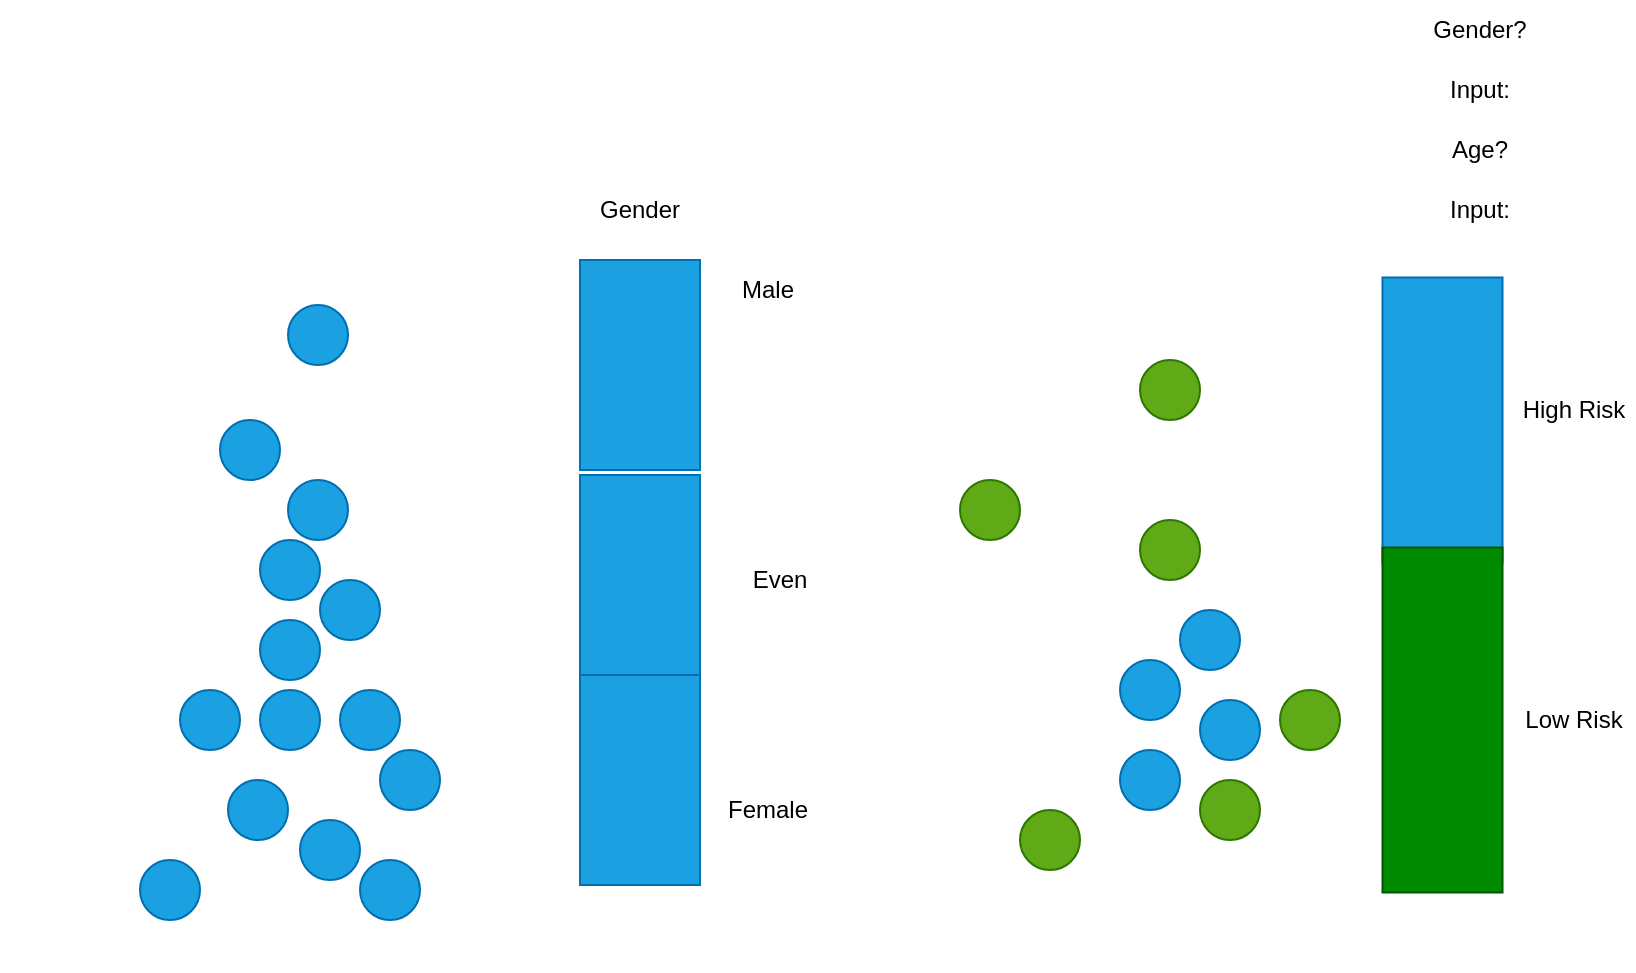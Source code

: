 <mxfile version="26.2.14">
  <diagram name="Page-1" id="wVAa80BZECDAgoq7O1Sb">
    <mxGraphModel dx="1042" dy="562" grid="1" gridSize="10" guides="1" tooltips="1" connect="1" arrows="1" fold="1" page="1" pageScale="1" pageWidth="827" pageHeight="1169" math="0" shadow="0">
      <root>
        <mxCell id="0" />
        <mxCell id="1" parent="0" />
        <mxCell id="1mytR21HzWVWrXT36joE-1" value="" style="shape=image;verticalLabelPosition=bottom;labelBackgroundColor=default;verticalAlign=top;aspect=fixed;imageAspect=0;image=https://images.mapsofworld.com/united-kingdom/uk-counties-map.jpg;" vertex="1" parent="1">
          <mxGeometry x="10" y="20" width="258" height="485.27" as="geometry" />
        </mxCell>
        <mxCell id="1mytR21HzWVWrXT36joE-2" value="Gender" style="text;html=1;align=center;verticalAlign=middle;whiteSpace=wrap;rounded=0;" vertex="1" parent="1">
          <mxGeometry x="300" y="110" width="60" height="30" as="geometry" />
        </mxCell>
        <mxCell id="1mytR21HzWVWrXT36joE-3" value="" style="rounded=0;whiteSpace=wrap;html=1;rotation=90;fillColor=#1ba1e2;fontColor=#ffffff;strokeColor=#006EAF;" vertex="1" parent="1">
          <mxGeometry x="277.5" y="172.5" width="105" height="60" as="geometry" />
        </mxCell>
        <mxCell id="1mytR21HzWVWrXT36joE-4" value="Male" style="text;html=1;align=center;verticalAlign=middle;whiteSpace=wrap;rounded=0;" vertex="1" parent="1">
          <mxGeometry x="364" y="150" width="60" height="30" as="geometry" />
        </mxCell>
        <mxCell id="1mytR21HzWVWrXT36joE-5" value="Female" style="text;html=1;align=center;verticalAlign=middle;whiteSpace=wrap;rounded=0;" vertex="1" parent="1">
          <mxGeometry x="364" y="410" width="60" height="30" as="geometry" />
        </mxCell>
        <mxCell id="1mytR21HzWVWrXT36joE-6" value="" style="rounded=0;whiteSpace=wrap;html=1;rotation=90;fillColor=light-dark(#1BA1E2,#FFFFFF);fontColor=#ffffff;strokeColor=#006EAF;" vertex="1" parent="1">
          <mxGeometry x="277.5" y="280" width="105" height="60" as="geometry" />
        </mxCell>
        <mxCell id="1mytR21HzWVWrXT36joE-7" value="" style="rounded=0;whiteSpace=wrap;html=1;rotation=90;fillColor=light-dark(#1BA1E2,#C41CB3);fontColor=#ffffff;strokeColor=#006EAF;" vertex="1" parent="1">
          <mxGeometry x="277.5" y="380" width="105" height="60" as="geometry" />
        </mxCell>
        <mxCell id="1mytR21HzWVWrXT36joE-8" value="" style="ellipse;whiteSpace=wrap;html=1;aspect=fixed;fillColor=#1ba1e2;fontColor=#ffffff;strokeColor=#006EAF;" vertex="1" parent="1">
          <mxGeometry x="124" y="410" width="30" height="30" as="geometry" />
        </mxCell>
        <mxCell id="1mytR21HzWVWrXT36joE-9" value="" style="ellipse;whiteSpace=wrap;html=1;aspect=fixed;fillColor=#1ba1e2;fontColor=#ffffff;strokeColor=#006EAF;" vertex="1" parent="1">
          <mxGeometry x="170" y="310" width="30" height="30" as="geometry" />
        </mxCell>
        <mxCell id="1mytR21HzWVWrXT36joE-10" value="" style="ellipse;whiteSpace=wrap;html=1;aspect=fixed;fillColor=#1ba1e2;fontColor=#ffffff;strokeColor=#006EAF;" vertex="1" parent="1">
          <mxGeometry x="200" y="395" width="30" height="30" as="geometry" />
        </mxCell>
        <mxCell id="1mytR21HzWVWrXT36joE-11" value="" style="ellipse;whiteSpace=wrap;html=1;aspect=fixed;fillColor=#1ba1e2;fontColor=#ffffff;strokeColor=#006EAF;" vertex="1" parent="1">
          <mxGeometry x="140" y="365" width="30" height="30" as="geometry" />
        </mxCell>
        <mxCell id="1mytR21HzWVWrXT36joE-12" value="" style="ellipse;whiteSpace=wrap;html=1;aspect=fixed;fillColor=#1ba1e2;fontColor=#ffffff;strokeColor=#006EAF;" vertex="1" parent="1">
          <mxGeometry x="180" y="365" width="30" height="30" as="geometry" />
        </mxCell>
        <mxCell id="1mytR21HzWVWrXT36joE-13" value="" style="ellipse;whiteSpace=wrap;html=1;aspect=fixed;fillColor=light-dark(#1BA1E2,#FFFFFF);fontColor=#ffffff;strokeColor=#006EAF;" vertex="1" parent="1">
          <mxGeometry x="160" y="430" width="30" height="30" as="geometry" />
        </mxCell>
        <mxCell id="1mytR21HzWVWrXT36joE-15" value="" style="ellipse;whiteSpace=wrap;html=1;aspect=fixed;fillColor=light-dark(#1BA1E2,#FFFFFF);fontColor=#ffffff;strokeColor=#006EAF;" vertex="1" parent="1">
          <mxGeometry x="154" y="260" width="30" height="30" as="geometry" />
        </mxCell>
        <mxCell id="1mytR21HzWVWrXT36joE-16" value="" style="ellipse;whiteSpace=wrap;html=1;aspect=fixed;fillColor=light-dark(#1BA1E2,#FFFFFF);fontColor=#ffffff;strokeColor=#006EAF;" vertex="1" parent="1">
          <mxGeometry x="120" y="230" width="30" height="30" as="geometry" />
        </mxCell>
        <mxCell id="1mytR21HzWVWrXT36joE-17" value="" style="ellipse;whiteSpace=wrap;html=1;aspect=fixed;fillColor=light-dark(#1BA1E2,#FFFFFF);fontColor=#ffffff;strokeColor=#006EAF;" vertex="1" parent="1">
          <mxGeometry x="190" y="450" width="30" height="30" as="geometry" />
        </mxCell>
        <mxCell id="1mytR21HzWVWrXT36joE-18" value="" style="ellipse;whiteSpace=wrap;html=1;aspect=fixed;fillColor=light-dark(#1BA1E2,#C41CB3);fontColor=#ffffff;strokeColor=#006EAF;" vertex="1" parent="1">
          <mxGeometry x="80" y="450" width="30" height="30" as="geometry" />
        </mxCell>
        <mxCell id="1mytR21HzWVWrXT36joE-19" value="" style="ellipse;whiteSpace=wrap;html=1;aspect=fixed;fillColor=light-dark(#1BA1E2,#C41CB3);fontColor=#ffffff;strokeColor=#006EAF;" vertex="1" parent="1">
          <mxGeometry x="100" y="365" width="30" height="30" as="geometry" />
        </mxCell>
        <mxCell id="1mytR21HzWVWrXT36joE-20" value="" style="ellipse;whiteSpace=wrap;html=1;aspect=fixed;fillColor=light-dark(#1BA1E2,#C41CB3);fontColor=#ffffff;strokeColor=#006EAF;" vertex="1" parent="1">
          <mxGeometry x="140" y="290" width="30" height="30" as="geometry" />
        </mxCell>
        <mxCell id="1mytR21HzWVWrXT36joE-21" value="" style="ellipse;whiteSpace=wrap;html=1;aspect=fixed;fillColor=light-dark(#1BA1E2,#C41CB3);fontColor=#ffffff;strokeColor=#006EAF;" vertex="1" parent="1">
          <mxGeometry x="140" y="330" width="30" height="30" as="geometry" />
        </mxCell>
        <mxCell id="1mytR21HzWVWrXT36joE-22" value="" style="ellipse;whiteSpace=wrap;html=1;aspect=fixed;fillColor=light-dark(#1BA1E2,#C41CB3);fontColor=#ffffff;strokeColor=#006EAF;" vertex="1" parent="1">
          <mxGeometry x="154" y="172.5" width="30" height="30" as="geometry" />
        </mxCell>
        <mxCell id="1mytR21HzWVWrXT36joE-23" value="" style="shape=image;verticalLabelPosition=bottom;labelBackgroundColor=default;verticalAlign=top;aspect=fixed;imageAspect=0;image=https://images.mapsofworld.com/united-kingdom/uk-counties-map.jpg;" vertex="1" parent="1">
          <mxGeometry x="470" y="60" width="215.47" height="405.27" as="geometry" />
        </mxCell>
        <mxCell id="1mytR21HzWVWrXT36joE-24" value="Gender?" style="text;html=1;align=center;verticalAlign=middle;whiteSpace=wrap;rounded=0;" vertex="1" parent="1">
          <mxGeometry x="720" y="20" width="60" height="30" as="geometry" />
        </mxCell>
        <mxCell id="1mytR21HzWVWrXT36joE-25" value="Input:" style="text;html=1;align=center;verticalAlign=middle;whiteSpace=wrap;rounded=0;" vertex="1" parent="1">
          <mxGeometry x="720" y="50" width="60" height="30" as="geometry" />
        </mxCell>
        <mxCell id="1mytR21HzWVWrXT36joE-26" value="Age?" style="text;html=1;align=center;verticalAlign=middle;whiteSpace=wrap;rounded=0;" vertex="1" parent="1">
          <mxGeometry x="720" y="80" width="60" height="30" as="geometry" />
        </mxCell>
        <mxCell id="1mytR21HzWVWrXT36joE-27" value="Input:" style="text;html=1;align=center;verticalAlign=middle;whiteSpace=wrap;rounded=0;" vertex="1" parent="1">
          <mxGeometry x="720" y="110" width="60" height="30" as="geometry" />
        </mxCell>
        <mxCell id="1mytR21HzWVWrXT36joE-28" value="" style="rounded=0;whiteSpace=wrap;html=1;rotation=90;fillColor=light-dark(#1BA1E2,#FF0000);fontColor=#ffffff;strokeColor=#006EAF;" vertex="1" parent="1">
          <mxGeometry x="660" y="200" width="142.5" height="60" as="geometry" />
        </mxCell>
        <mxCell id="1mytR21HzWVWrXT36joE-30" value="" style="rounded=0;whiteSpace=wrap;html=1;rotation=90;fillColor=#008a00;fontColor=#ffffff;strokeColor=#005700;" vertex="1" parent="1">
          <mxGeometry x="645" y="350" width="172.5" height="60" as="geometry" />
        </mxCell>
        <mxCell id="1mytR21HzWVWrXT36joE-31" value="Even" style="text;html=1;align=center;verticalAlign=middle;whiteSpace=wrap;rounded=0;" vertex="1" parent="1">
          <mxGeometry x="370" y="295" width="60" height="30" as="geometry" />
        </mxCell>
        <mxCell id="1mytR21HzWVWrXT36joE-32" value="High Risk" style="text;html=1;align=center;verticalAlign=middle;whiteSpace=wrap;rounded=0;" vertex="1" parent="1">
          <mxGeometry x="767" y="210" width="60" height="30" as="geometry" />
        </mxCell>
        <mxCell id="1mytR21HzWVWrXT36joE-33" value="Low Risk" style="text;html=1;align=center;verticalAlign=middle;whiteSpace=wrap;rounded=0;" vertex="1" parent="1">
          <mxGeometry x="767" y="365" width="60" height="30" as="geometry" />
        </mxCell>
        <mxCell id="1mytR21HzWVWrXT36joE-34" value="" style="ellipse;whiteSpace=wrap;html=1;aspect=fixed;fillColor=light-dark(#1BA1E2,#FF0000);fontColor=#ffffff;strokeColor=#006EAF;" vertex="1" parent="1">
          <mxGeometry x="610" y="370" width="30" height="30" as="geometry" />
        </mxCell>
        <mxCell id="1mytR21HzWVWrXT36joE-35" value="" style="ellipse;whiteSpace=wrap;html=1;aspect=fixed;fillColor=light-dark(#1BA1E2,#FF0000);fontColor=#ffffff;strokeColor=#006EAF;" vertex="1" parent="1">
          <mxGeometry x="570" y="350" width="30" height="30" as="geometry" />
        </mxCell>
        <mxCell id="1mytR21HzWVWrXT36joE-36" value="" style="ellipse;whiteSpace=wrap;html=1;aspect=fixed;fillColor=light-dark(#1BA1E2,#FF0000);fontColor=#ffffff;strokeColor=#006EAF;" vertex="1" parent="1">
          <mxGeometry x="600" y="325" width="30" height="30" as="geometry" />
        </mxCell>
        <mxCell id="1mytR21HzWVWrXT36joE-37" value="" style="ellipse;whiteSpace=wrap;html=1;aspect=fixed;fillColor=light-dark(#1BA1E2,#FF0000);fontColor=#ffffff;strokeColor=#006EAF;" vertex="1" parent="1">
          <mxGeometry x="570" y="395" width="30" height="30" as="geometry" />
        </mxCell>
        <mxCell id="1mytR21HzWVWrXT36joE-38" value="" style="ellipse;whiteSpace=wrap;html=1;aspect=fixed;fillColor=#60a917;fontColor=#ffffff;strokeColor=#2D7600;" vertex="1" parent="1">
          <mxGeometry x="610" y="410" width="30" height="30" as="geometry" />
        </mxCell>
        <mxCell id="1mytR21HzWVWrXT36joE-39" value="" style="ellipse;whiteSpace=wrap;html=1;aspect=fixed;fillColor=#60a917;fontColor=#ffffff;strokeColor=#2D7600;" vertex="1" parent="1">
          <mxGeometry x="580" y="280" width="30" height="30" as="geometry" />
        </mxCell>
        <mxCell id="1mytR21HzWVWrXT36joE-40" value="" style="ellipse;whiteSpace=wrap;html=1;aspect=fixed;fillColor=#60a917;fontColor=#ffffff;strokeColor=#2D7600;" vertex="1" parent="1">
          <mxGeometry x="520" y="425" width="30" height="30" as="geometry" />
        </mxCell>
        <mxCell id="1mytR21HzWVWrXT36joE-41" value="" style="ellipse;whiteSpace=wrap;html=1;aspect=fixed;fillColor=#60a917;fontColor=#ffffff;strokeColor=#2D7600;" vertex="1" parent="1">
          <mxGeometry x="650" y="365" width="30" height="30" as="geometry" />
        </mxCell>
        <mxCell id="1mytR21HzWVWrXT36joE-42" value="" style="ellipse;whiteSpace=wrap;html=1;aspect=fixed;fillColor=#60a917;fontColor=#ffffff;strokeColor=#2D7600;" vertex="1" parent="1">
          <mxGeometry x="580" y="200" width="30" height="30" as="geometry" />
        </mxCell>
        <mxCell id="1mytR21HzWVWrXT36joE-43" value="" style="ellipse;whiteSpace=wrap;html=1;aspect=fixed;fillColor=#60a917;fontColor=#ffffff;strokeColor=#2D7600;" vertex="1" parent="1">
          <mxGeometry x="490" y="260" width="30" height="30" as="geometry" />
        </mxCell>
      </root>
    </mxGraphModel>
  </diagram>
</mxfile>
